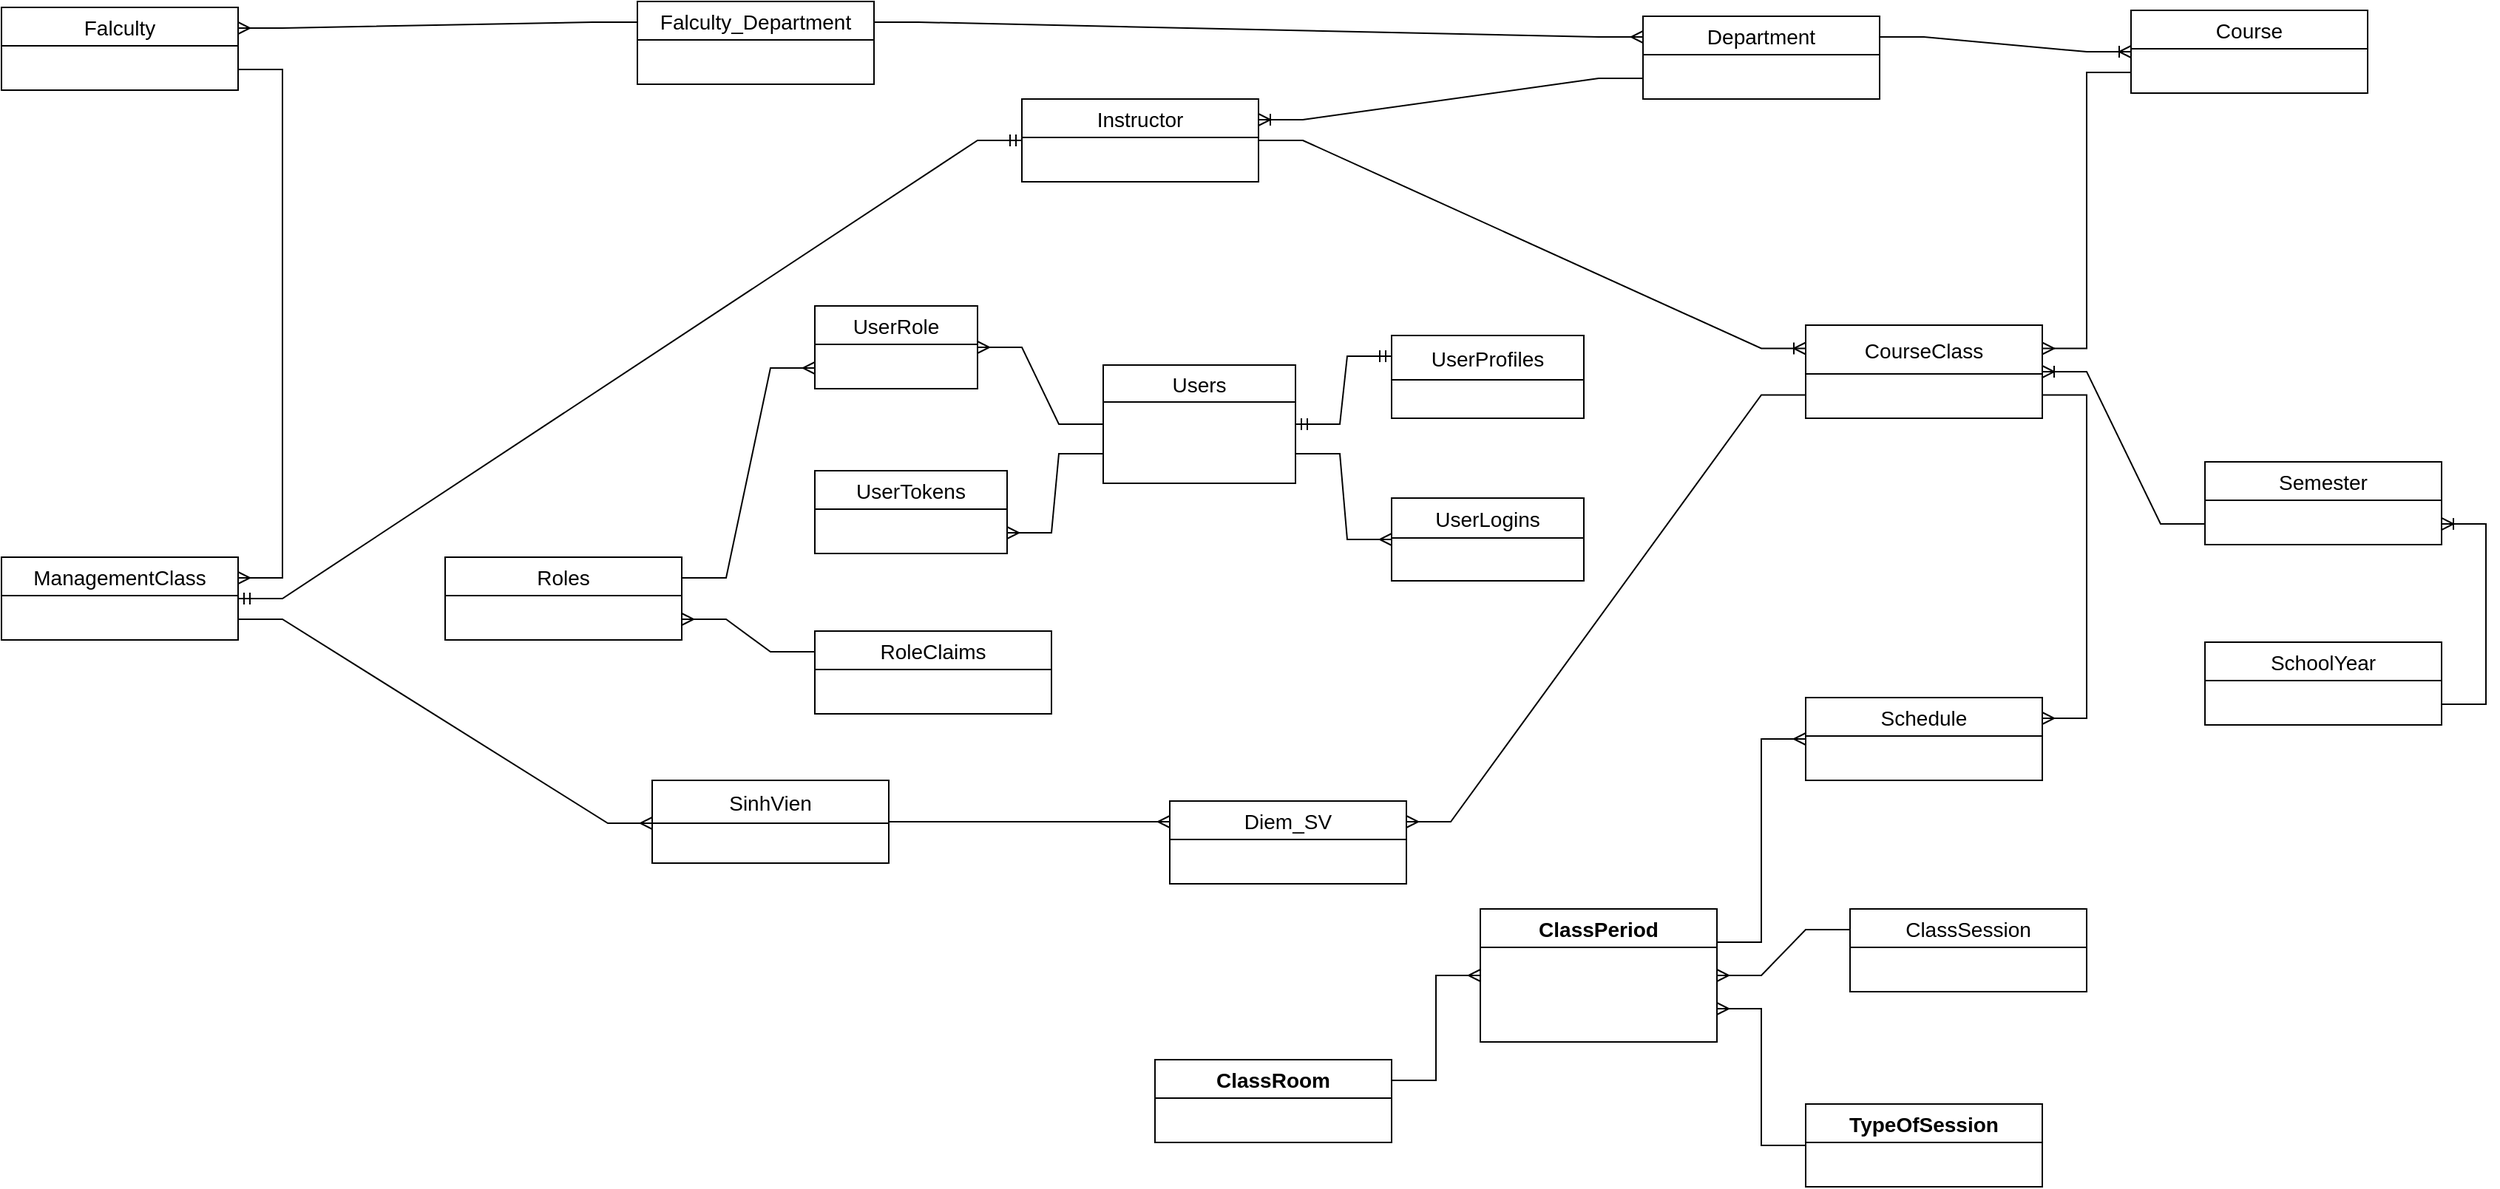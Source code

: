 <mxfile>
    <diagram id="gpmllDQAspMKqXwLJ95X" name="Trang-1">
        <mxGraphModel dx="1732" dy="968" grid="1" gridSize="10" guides="1" tooltips="1" connect="1" arrows="1" fold="1" page="0" pageScale="1" pageWidth="827" pageHeight="583" background="none" math="0" shadow="0">
            <root>
                <mxCell id="0"/>
                <mxCell id="1" parent="0"/>
                <mxCell id="4SsZMgTLxZ8O10cW9mSe-1" value="SinhVien" style="swimlane;fontStyle=0;childLayout=stackLayout;horizontal=1;startSize=29;horizontalStack=0;resizeParent=1;resizeParentMax=0;resizeLast=0;collapsible=1;marginBottom=0;align=center;fontSize=14;" parent="1" vertex="1">
                    <mxGeometry x="450" y="291" width="160" height="56" as="geometry"/>
                </mxCell>
                <mxCell id="4SsZMgTLxZ8O10cW9mSe-5" value="ManagementClass" style="swimlane;fontStyle=0;childLayout=stackLayout;horizontal=1;startSize=26;horizontalStack=0;resizeParent=1;resizeParentMax=0;resizeLast=0;collapsible=1;marginBottom=0;align=center;fontSize=14;" parent="1" vertex="1">
                    <mxGeometry x="10" y="140" width="160" height="56" as="geometry"/>
                </mxCell>
                <mxCell id="4SsZMgTLxZ8O10cW9mSe-17" value="Instructor" style="swimlane;fontStyle=0;childLayout=stackLayout;horizontal=1;startSize=26;horizontalStack=0;resizeParent=1;resizeParentMax=0;resizeLast=0;collapsible=1;marginBottom=0;align=center;fontSize=14;" parent="1" vertex="1">
                    <mxGeometry x="700" y="-170" width="160" height="56" as="geometry"/>
                </mxCell>
                <mxCell id="4SsZMgTLxZ8O10cW9mSe-29" value="Course" style="swimlane;fontStyle=0;childLayout=stackLayout;horizontal=1;startSize=26;horizontalStack=0;resizeParent=1;resizeParentMax=0;resizeLast=0;collapsible=1;marginBottom=0;align=center;fontSize=14;" parent="1" vertex="1">
                    <mxGeometry x="1450" y="-230" width="160" height="56" as="geometry"/>
                </mxCell>
                <mxCell id="4SsZMgTLxZ8O10cW9mSe-33" value="Falculty" style="swimlane;fontStyle=0;childLayout=stackLayout;horizontal=1;startSize=26;horizontalStack=0;resizeParent=1;resizeParentMax=0;resizeLast=0;collapsible=1;marginBottom=0;align=center;fontSize=14;" parent="1" vertex="1">
                    <mxGeometry x="10" y="-232" width="160" height="56" as="geometry"/>
                </mxCell>
                <mxCell id="4SsZMgTLxZ8O10cW9mSe-55" value="" style="edgeStyle=entityRelationEdgeStyle;fontSize=12;html=1;endArrow=ERmany;rounded=0;exitX=1;exitY=0.75;exitDx=0;exitDy=0;" parent="1" source="4SsZMgTLxZ8O10cW9mSe-5" edge="1">
                    <mxGeometry width="100" height="100" relative="1" as="geometry">
                        <mxPoint x="630" y="610" as="sourcePoint"/>
                        <mxPoint x="450" y="320" as="targetPoint"/>
                    </mxGeometry>
                </mxCell>
                <mxCell id="4SsZMgTLxZ8O10cW9mSe-57" value="" style="edgeStyle=entityRelationEdgeStyle;fontSize=12;html=1;endArrow=ERmany;rounded=0;entryX=1;entryY=0.25;entryDx=0;entryDy=0;exitX=1;exitY=0.75;exitDx=0;exitDy=0;" parent="1" source="4SsZMgTLxZ8O10cW9mSe-33" target="4SsZMgTLxZ8O10cW9mSe-5" edge="1">
                    <mxGeometry width="100" height="100" relative="1" as="geometry">
                        <mxPoint x="310" y="-60" as="sourcePoint"/>
                        <mxPoint x="160" y="140" as="targetPoint"/>
                    </mxGeometry>
                </mxCell>
                <mxCell id="4SsZMgTLxZ8O10cW9mSe-60" value="" style="edgeStyle=entityRelationEdgeStyle;fontSize=12;html=1;endArrow=ERmany;startArrow=none;rounded=0;exitX=0;exitY=0.75;exitDx=0;exitDy=0;entryX=1;entryY=0.25;entryDx=0;entryDy=0;" parent="1" source="4SsZMgTLxZ8O10cW9mSe-25" target="4SsZMgTLxZ8O10cW9mSe-13" edge="1">
                    <mxGeometry width="100" height="100" relative="1" as="geometry">
                        <mxPoint x="1250" y="115" as="sourcePoint"/>
                        <mxPoint x="1200" y="65" as="targetPoint"/>
                    </mxGeometry>
                </mxCell>
                <mxCell id="4SsZMgTLxZ8O10cW9mSe-13" value="Diem_SV" style="swimlane;fontStyle=0;childLayout=stackLayout;horizontal=1;startSize=26;horizontalStack=0;resizeParent=1;resizeParentMax=0;resizeLast=0;collapsible=1;marginBottom=0;align=center;fontSize=14;" parent="1" vertex="1">
                    <mxGeometry x="800" y="305" width="160" height="56" as="geometry"/>
                </mxCell>
                <mxCell id="4SsZMgTLxZ8O10cW9mSe-61" value="" style="edgeStyle=entityRelationEdgeStyle;fontSize=12;html=1;endArrow=none;startArrow=ERmany;rounded=0;entryX=1;entryY=0.5;entryDx=0;entryDy=0;exitX=0;exitY=0.25;exitDx=0;exitDy=0;" parent="1" source="4SsZMgTLxZ8O10cW9mSe-13" target="4SsZMgTLxZ8O10cW9mSe-1" edge="1">
                    <mxGeometry width="100" height="100" relative="1" as="geometry">
                        <mxPoint x="830" y="170" as="sourcePoint"/>
                        <mxPoint x="840" y="260" as="targetPoint"/>
                    </mxGeometry>
                </mxCell>
                <mxCell id="4SsZMgTLxZ8O10cW9mSe-25" value="CourseClass" style="swimlane;fontStyle=0;childLayout=stackLayout;horizontal=1;startSize=33;horizontalStack=0;resizeParent=1;resizeParentMax=0;resizeLast=0;collapsible=1;marginBottom=0;align=center;fontSize=14;" parent="1" vertex="1">
                    <mxGeometry x="1230" y="-17" width="160" height="63" as="geometry"/>
                </mxCell>
                <mxCell id="IPNd9HAaYlTSPgfFk1F9-12" value="" style="edgeStyle=entityRelationEdgeStyle;fontSize=12;html=1;endArrow=ERmany;rounded=0;entryX=1;entryY=0.25;entryDx=0;entryDy=0;exitX=0;exitY=0.75;exitDx=0;exitDy=0;" parent="1" source="4SsZMgTLxZ8O10cW9mSe-29" target="4SsZMgTLxZ8O10cW9mSe-25" edge="1">
                    <mxGeometry width="100" height="100" relative="1" as="geometry">
                        <mxPoint x="1470" y="-25" as="sourcePoint"/>
                        <mxPoint x="840" y="397" as="targetPoint"/>
                    </mxGeometry>
                </mxCell>
                <mxCell id="OzTD0nl0_n_8iIr1YIXg-2" value="" style="edgeStyle=entityRelationEdgeStyle;fontSize=12;html=1;endArrow=ERmandOne;startArrow=ERmandOne;rounded=0;entryX=0;entryY=0.5;entryDx=0;entryDy=0;exitX=1;exitY=0.5;exitDx=0;exitDy=0;" parent="1" source="4SsZMgTLxZ8O10cW9mSe-5" target="4SsZMgTLxZ8O10cW9mSe-17" edge="1">
                    <mxGeometry width="100" height="100" relative="1" as="geometry">
                        <mxPoint x="670" y="190" as="sourcePoint"/>
                        <mxPoint x="770" y="90" as="targetPoint"/>
                    </mxGeometry>
                </mxCell>
                <mxCell id="OzTD0nl0_n_8iIr1YIXg-5" value="" style="edgeStyle=entityRelationEdgeStyle;fontSize=12;html=1;endArrow=ERmany;rounded=0;exitX=0;exitY=0.25;exitDx=0;exitDy=0;entryX=1;entryY=0.25;entryDx=0;entryDy=0;" parent="1" source="6" target="4SsZMgTLxZ8O10cW9mSe-33" edge="1">
                    <mxGeometry width="100" height="100" relative="1" as="geometry">
                        <mxPoint x="800" y="-46" as="sourcePoint"/>
                        <mxPoint x="400" y="-150" as="targetPoint"/>
                    </mxGeometry>
                </mxCell>
                <mxCell id="2" value="Department" style="swimlane;fontStyle=0;childLayout=stackLayout;horizontal=1;startSize=26;horizontalStack=0;resizeParent=1;resizeParentMax=0;resizeLast=0;collapsible=1;marginBottom=0;align=center;fontSize=14;" parent="1" vertex="1">
                    <mxGeometry x="1120" y="-226" width="160" height="56" as="geometry"/>
                </mxCell>
                <mxCell id="3" value="" style="edgeStyle=entityRelationEdgeStyle;fontSize=12;html=1;endArrow=ERoneToMany;rounded=0;entryX=1;entryY=0.25;entryDx=0;entryDy=0;exitX=0;exitY=0.75;exitDx=0;exitDy=0;" parent="1" source="2" target="4SsZMgTLxZ8O10cW9mSe-17" edge="1">
                    <mxGeometry width="100" height="100" relative="1" as="geometry">
                        <mxPoint x="340" y="-82" as="sourcePoint"/>
                        <mxPoint x="640" y="118" as="targetPoint"/>
                    </mxGeometry>
                </mxCell>
                <mxCell id="4" value="" style="edgeStyle=entityRelationEdgeStyle;fontSize=12;html=1;endArrow=ERoneToMany;rounded=0;entryX=0;entryY=0.5;entryDx=0;entryDy=0;exitX=1;exitY=0.25;exitDx=0;exitDy=0;" parent="1" source="2" target="4SsZMgTLxZ8O10cW9mSe-29" edge="1">
                    <mxGeometry width="100" height="100" relative="1" as="geometry">
                        <mxPoint x="1000" y="21" as="sourcePoint"/>
                        <mxPoint x="1000" y="133" as="targetPoint"/>
                    </mxGeometry>
                </mxCell>
                <mxCell id="5" value="" style="edgeStyle=entityRelationEdgeStyle;fontSize=12;html=1;endArrow=ERoneToMany;rounded=0;entryX=0;entryY=0.25;entryDx=0;entryDy=0;exitX=1;exitY=0.5;exitDx=0;exitDy=0;" parent="1" source="4SsZMgTLxZ8O10cW9mSe-17" target="4SsZMgTLxZ8O10cW9mSe-25" edge="1">
                    <mxGeometry width="100" height="100" relative="1" as="geometry">
                        <mxPoint x="610" y="38" as="sourcePoint"/>
                        <mxPoint x="800" y="118" as="targetPoint"/>
                    </mxGeometry>
                </mxCell>
                <mxCell id="6" value="Falculty_Department" style="swimlane;fontStyle=0;childLayout=stackLayout;horizontal=1;startSize=26;horizontalStack=0;resizeParent=1;resizeParentMax=0;resizeLast=0;collapsible=1;marginBottom=0;align=center;fontSize=14;" parent="1" vertex="1">
                    <mxGeometry x="440" y="-236" width="160" height="56" as="geometry"/>
                </mxCell>
                <mxCell id="7" value="" style="edgeStyle=entityRelationEdgeStyle;fontSize=12;html=1;endArrow=ERmany;rounded=0;exitX=1;exitY=0.25;exitDx=0;exitDy=0;entryX=0;entryY=0.25;entryDx=0;entryDy=0;" parent="1" source="6" target="2" edge="1">
                    <mxGeometry width="100" height="100" relative="1" as="geometry">
                        <mxPoint x="430" y="-90" as="sourcePoint"/>
                        <mxPoint x="340" y="-96" as="targetPoint"/>
                    </mxGeometry>
                </mxCell>
                <mxCell id="116" value="Semester" style="swimlane;fontStyle=0;childLayout=stackLayout;horizontal=1;startSize=26;horizontalStack=0;resizeParent=1;resizeParentMax=0;resizeLast=0;collapsible=1;marginBottom=0;align=center;fontSize=14;" parent="1" vertex="1">
                    <mxGeometry x="1500" y="75.5" width="160" height="56" as="geometry"/>
                </mxCell>
                <mxCell id="117" value="ClassSession" style="swimlane;fontStyle=0;childLayout=stackLayout;horizontal=1;startSize=26;horizontalStack=0;resizeParent=1;resizeParentMax=0;resizeLast=0;collapsible=1;marginBottom=0;align=center;fontSize=14;" parent="1" vertex="1">
                    <mxGeometry x="1260" y="378" width="160" height="56" as="geometry"/>
                </mxCell>
                <mxCell id="118" value="ClassPeriod" style="swimlane;fontStyle=1;childLayout=stackLayout;horizontal=1;startSize=26;horizontalStack=0;resizeParent=1;resizeParentMax=0;resizeLast=0;collapsible=1;marginBottom=0;align=center;fontSize=14;" parent="1" vertex="1">
                    <mxGeometry x="1010" y="378" width="160" height="90" as="geometry"/>
                </mxCell>
                <mxCell id="124" value="Schedule" style="swimlane;fontStyle=0;childLayout=stackLayout;horizontal=1;startSize=26;horizontalStack=0;resizeParent=1;resizeParentMax=0;resizeLast=0;collapsible=1;marginBottom=0;align=center;fontSize=14;" parent="1" vertex="1">
                    <mxGeometry x="1230" y="235" width="160" height="56" as="geometry"/>
                </mxCell>
                <mxCell id="130" value="TypeOfSession" style="swimlane;fontStyle=1;childLayout=stackLayout;horizontal=1;startSize=26;horizontalStack=0;resizeParent=1;resizeParentMax=0;resizeLast=0;collapsible=1;marginBottom=0;align=center;fontSize=14;" parent="1" vertex="1">
                    <mxGeometry x="1230" y="510" width="160" height="56" as="geometry"/>
                </mxCell>
                <mxCell id="131" value="ClassRoom" style="swimlane;fontStyle=1;childLayout=stackLayout;horizontal=1;startSize=26;horizontalStack=0;resizeParent=1;resizeParentMax=0;resizeLast=0;collapsible=1;marginBottom=0;align=center;fontSize=14;" parent="1" vertex="1">
                    <mxGeometry x="790" y="480" width="160" height="56" as="geometry"/>
                </mxCell>
                <mxCell id="133" value="" style="edgeStyle=entityRelationEdgeStyle;fontSize=12;html=1;endArrow=none;startArrow=ERmany;rounded=0;entryX=0;entryY=0.5;entryDx=0;entryDy=0;exitX=1;exitY=0.75;exitDx=0;exitDy=0;" parent="1" source="118" target="130" edge="1">
                    <mxGeometry width="100" height="100" relative="1" as="geometry">
                        <mxPoint x="1160" y="420" as="sourcePoint"/>
                        <mxPoint x="553.76" y="775.516" as="targetPoint"/>
                    </mxGeometry>
                </mxCell>
                <mxCell id="135" value="" style="edgeStyle=entityRelationEdgeStyle;fontSize=12;html=1;endArrow=none;startArrow=ERmany;rounded=0;entryX=0;entryY=0.25;entryDx=0;entryDy=0;exitX=1;exitY=0.5;exitDx=0;exitDy=0;" parent="1" source="118" target="117" edge="1">
                    <mxGeometry width="100" height="100" relative="1" as="geometry">
                        <mxPoint x="1390" y="490.5" as="sourcePoint"/>
                        <mxPoint x="830" y="538.5" as="targetPoint"/>
                    </mxGeometry>
                </mxCell>
                <mxCell id="137" value="" style="edgeStyle=entityRelationEdgeStyle;fontSize=12;html=1;endArrow=none;startArrow=ERmany;rounded=0;entryX=1;entryY=0.75;entryDx=0;entryDy=0;exitX=1;exitY=0.25;exitDx=0;exitDy=0;" parent="1" source="124" target="4SsZMgTLxZ8O10cW9mSe-25" edge="1">
                    <mxGeometry width="100" height="100" relative="1" as="geometry">
                        <mxPoint x="1400" y="190" as="sourcePoint"/>
                        <mxPoint x="1290" y="624.5" as="targetPoint"/>
                    </mxGeometry>
                </mxCell>
                <mxCell id="141" value="SchoolYear" style="swimlane;fontStyle=0;childLayout=stackLayout;horizontal=1;startSize=26;horizontalStack=0;resizeParent=1;resizeParentMax=0;resizeLast=0;collapsible=1;marginBottom=0;align=center;fontSize=14;" parent="1" vertex="1">
                    <mxGeometry x="1500" y="197.5" width="160" height="56" as="geometry"/>
                </mxCell>
                <mxCell id="142" value="" style="edgeStyle=entityRelationEdgeStyle;fontSize=12;html=1;endArrow=ERoneToMany;rounded=0;exitX=0;exitY=0.75;exitDx=0;exitDy=0;entryX=1;entryY=0.5;entryDx=0;entryDy=0;" parent="1" source="116" target="4SsZMgTLxZ8O10cW9mSe-25" edge="1">
                    <mxGeometry width="100" height="100" relative="1" as="geometry">
                        <mxPoint x="830" y="119.5" as="sourcePoint"/>
                        <mxPoint x="1530" y="104.5" as="targetPoint"/>
                    </mxGeometry>
                </mxCell>
                <mxCell id="143" value="" style="edgeStyle=entityRelationEdgeStyle;fontSize=12;html=1;endArrow=ERoneToMany;rounded=0;entryX=1;entryY=0.75;entryDx=0;entryDy=0;exitX=1;exitY=0.75;exitDx=0;exitDy=0;" parent="1" source="141" target="116" edge="1">
                    <mxGeometry width="100" height="100" relative="1" as="geometry">
                        <mxPoint x="1680" y="274.5" as="sourcePoint"/>
                        <mxPoint x="1400" y="123" as="targetPoint"/>
                    </mxGeometry>
                </mxCell>
                <mxCell id="144" value="Users" style="swimlane;fontStyle=0;childLayout=stackLayout;horizontal=1;startSize=25;horizontalStack=0;resizeParent=1;resizeParentMax=0;resizeLast=0;collapsible=1;marginBottom=0;align=center;fontSize=14;" parent="1" vertex="1">
                    <mxGeometry x="755" y="10" width="130" height="80" as="geometry"/>
                </mxCell>
                <mxCell id="163" value="UserProfiles" style="swimlane;fontStyle=0;childLayout=stackLayout;horizontal=1;startSize=30;horizontalStack=0;resizeParent=1;resizeParentMax=0;resizeLast=0;collapsible=1;marginBottom=0;align=center;fontSize=14;" parent="1" vertex="1">
                    <mxGeometry x="950" y="-10" width="130" height="56" as="geometry"/>
                </mxCell>
                <mxCell id="182" value="Roles" style="swimlane;fontStyle=0;childLayout=stackLayout;horizontal=1;startSize=26;horizontalStack=0;resizeParent=1;resizeParentMax=0;resizeLast=0;collapsible=1;marginBottom=0;align=center;fontSize=14;" parent="1" vertex="1">
                    <mxGeometry x="310" y="140" width="160" height="56" as="geometry"/>
                </mxCell>
                <mxCell id="183" value="UserRole" style="swimlane;fontStyle=0;childLayout=stackLayout;horizontal=1;startSize=26;horizontalStack=0;resizeParent=1;resizeParentMax=0;resizeLast=0;collapsible=1;marginBottom=0;align=center;fontSize=14;" parent="1" vertex="1">
                    <mxGeometry x="560" y="-30" width="110" height="56" as="geometry"/>
                </mxCell>
                <mxCell id="184" value="" style="edgeStyle=entityRelationEdgeStyle;fontSize=12;html=1;endArrow=ERmany;rounded=0;entryX=1;entryY=0.5;entryDx=0;entryDy=0;exitX=0;exitY=0.5;exitDx=0;exitDy=0;" parent="1" source="144" target="183" edge="1">
                    <mxGeometry width="100" height="100" relative="1" as="geometry">
                        <mxPoint x="670" y="10" as="sourcePoint"/>
                        <mxPoint x="780" y="56" as="targetPoint"/>
                    </mxGeometry>
                </mxCell>
                <mxCell id="185" value="" style="edgeStyle=entityRelationEdgeStyle;fontSize=12;html=1;endArrow=ERmany;rounded=0;exitX=1;exitY=0.25;exitDx=0;exitDy=0;entryX=0;entryY=0.75;entryDx=0;entryDy=0;" parent="1" source="182" target="183" edge="1">
                    <mxGeometry width="100" height="100" relative="1" as="geometry">
                        <mxPoint x="190.0" y="-170.0" as="sourcePoint"/>
                        <mxPoint x="520" y="100" as="targetPoint"/>
                    </mxGeometry>
                </mxCell>
                <mxCell id="187" value="RoleClaims" style="swimlane;fontStyle=0;childLayout=stackLayout;horizontal=1;startSize=26;horizontalStack=0;resizeParent=1;resizeParentMax=0;resizeLast=0;collapsible=1;marginBottom=0;align=center;fontSize=14;" parent="1" vertex="1">
                    <mxGeometry x="560" y="190" width="160" height="56" as="geometry"/>
                </mxCell>
                <mxCell id="191" value="" style="edgeStyle=entityRelationEdgeStyle;fontSize=12;html=1;endArrow=ERmany;rounded=0;exitX=0;exitY=0.25;exitDx=0;exitDy=0;entryX=1;entryY=0.75;entryDx=0;entryDy=0;" parent="1" source="187" target="182" edge="1">
                    <mxGeometry width="100" height="100" relative="1" as="geometry">
                        <mxPoint x="580" y="51" as="sourcePoint"/>
                        <mxPoint x="470" y="178.5" as="targetPoint"/>
                    </mxGeometry>
                </mxCell>
                <mxCell id="193" value="" style="edgeStyle=entityRelationEdgeStyle;fontSize=12;html=1;endArrow=ERmandOne;startArrow=ERmandOne;rounded=0;entryX=0;entryY=0.25;entryDx=0;entryDy=0;exitX=1;exitY=0.5;exitDx=0;exitDy=0;" parent="1" source="144" target="163" edge="1">
                    <mxGeometry width="100" height="100" relative="1" as="geometry">
                        <mxPoint x="910" y="98" as="sourcePoint"/>
                        <mxPoint x="1010" y="132" as="targetPoint"/>
                    </mxGeometry>
                </mxCell>
                <mxCell id="194" value="" style="edgeStyle=entityRelationEdgeStyle;fontSize=12;html=1;endArrow=none;startArrow=ERmany;rounded=0;entryX=1;entryY=0.25;entryDx=0;entryDy=0;exitX=0;exitY=0.5;exitDx=0;exitDy=0;" edge="1" parent="1" source="124" target="118">
                    <mxGeometry width="100" height="100" relative="1" as="geometry">
                        <mxPoint x="1230" y="210" as="sourcePoint"/>
                        <mxPoint x="1260" y="330" as="targetPoint"/>
                    </mxGeometry>
                </mxCell>
                <mxCell id="195" value="" style="edgeStyle=entityRelationEdgeStyle;fontSize=12;html=1;endArrow=none;startArrow=ERmany;rounded=0;entryX=1;entryY=0.25;entryDx=0;entryDy=0;exitX=0;exitY=0.5;exitDx=0;exitDy=0;" edge="1" parent="1" source="118" target="131">
                    <mxGeometry width="100" height="100" relative="1" as="geometry">
                        <mxPoint x="990" y="439" as="sourcePoint"/>
                        <mxPoint x="1240" y="548" as="targetPoint"/>
                    </mxGeometry>
                </mxCell>
                <mxCell id="198" value="UserLogins" style="swimlane;fontStyle=0;childLayout=stackLayout;horizontal=1;startSize=27;horizontalStack=0;resizeParent=1;resizeParentMax=0;resizeLast=0;collapsible=1;marginBottom=0;align=center;fontSize=14;" vertex="1" parent="1">
                    <mxGeometry x="950" y="100" width="130" height="56" as="geometry"/>
                </mxCell>
                <mxCell id="199" value="UserTokens" style="swimlane;fontStyle=0;childLayout=stackLayout;horizontal=1;startSize=26;horizontalStack=0;resizeParent=1;resizeParentMax=0;resizeLast=0;collapsible=1;marginBottom=0;align=center;fontSize=14;" vertex="1" parent="1">
                    <mxGeometry x="560" y="81.5" width="130" height="56" as="geometry"/>
                </mxCell>
                <mxCell id="203" value="" style="edgeStyle=entityRelationEdgeStyle;fontSize=12;html=1;endArrow=ERmany;rounded=0;entryX=0;entryY=0.5;entryDx=0;entryDy=0;exitX=1;exitY=0.75;exitDx=0;exitDy=0;" edge="1" parent="1" source="144" target="198">
                    <mxGeometry width="100" height="100" relative="1" as="geometry">
                        <mxPoint x="910" y="-10" as="sourcePoint"/>
                        <mxPoint x="730" y="55" as="targetPoint"/>
                    </mxGeometry>
                </mxCell>
                <mxCell id="208" value="" style="edgeStyle=entityRelationEdgeStyle;fontSize=12;html=1;endArrow=ERmany;rounded=0;entryX=1;entryY=0.75;entryDx=0;entryDy=0;exitX=0;exitY=0.75;exitDx=0;exitDy=0;" edge="1" parent="1" source="144" target="199">
                    <mxGeometry width="100" height="100" relative="1" as="geometry">
                        <mxPoint x="860" y="90" as="sourcePoint"/>
                        <mxPoint x="950" y="108" as="targetPoint"/>
                    </mxGeometry>
                </mxCell>
            </root>
        </mxGraphModel>
    </diagram>
</mxfile>